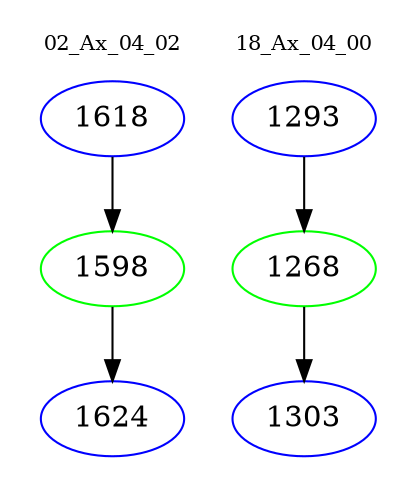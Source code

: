 digraph{
subgraph cluster_0 {
color = white
label = "02_Ax_04_02";
fontsize=10;
T0_1618 [label="1618", color="blue"]
T0_1618 -> T0_1598 [color="black"]
T0_1598 [label="1598", color="green"]
T0_1598 -> T0_1624 [color="black"]
T0_1624 [label="1624", color="blue"]
}
subgraph cluster_1 {
color = white
label = "18_Ax_04_00";
fontsize=10;
T1_1293 [label="1293", color="blue"]
T1_1293 -> T1_1268 [color="black"]
T1_1268 [label="1268", color="green"]
T1_1268 -> T1_1303 [color="black"]
T1_1303 [label="1303", color="blue"]
}
}
